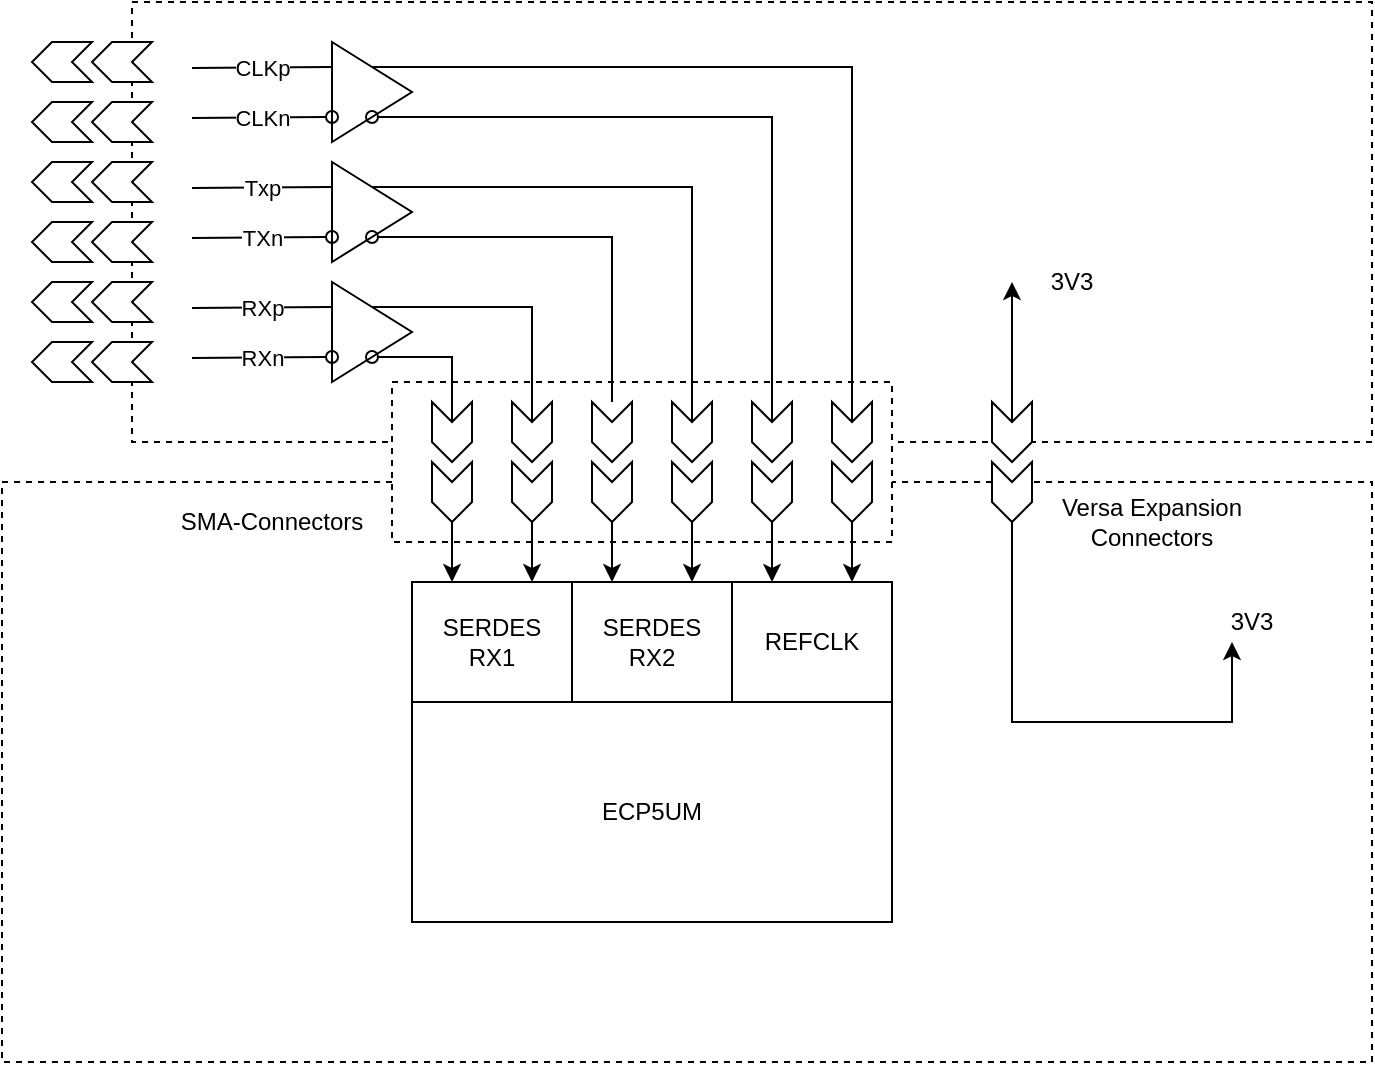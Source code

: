 <mxfile version="14.9.4" type="device"><diagram id="DjwFsWBCzWrPHn5utkL3" name="Page-1"><mxGraphModel dx="1422" dy="777" grid="1" gridSize="10" guides="1" tooltips="1" connect="1" arrows="1" fold="1" page="1" pageScale="1" pageWidth="827" pageHeight="1169" math="0" shadow="0"><root><mxCell id="0"/><mxCell id="1" parent="0"/><mxCell id="VQ8XZv8OChbXBHKcmHPp-29" value="" style="rounded=0;whiteSpace=wrap;html=1;dashed=1;" vertex="1" parent="1"><mxGeometry x="130" y="100" width="620" height="220" as="geometry"/></mxCell><mxCell id="VQ8XZv8OChbXBHKcmHPp-28" value="" style="rounded=0;whiteSpace=wrap;html=1;dashed=1;" vertex="1" parent="1"><mxGeometry x="65" y="340" width="685" height="290" as="geometry"/></mxCell><mxCell id="VQ8XZv8OChbXBHKcmHPp-4" value="" style="rounded=0;whiteSpace=wrap;html=1;dashed=1;" vertex="1" parent="1"><mxGeometry x="260" y="290" width="250" height="80" as="geometry"/></mxCell><mxCell id="KdNecBHm2nQ04Bi-_RDc-35" value="" style="triangle;whiteSpace=wrap;html=1;" parent="1" vertex="1"><mxGeometry x="230" y="240" width="40" height="50" as="geometry"/></mxCell><mxCell id="KdNecBHm2nQ04Bi-_RDc-41" value="" style="triangle;whiteSpace=wrap;html=1;" parent="1" vertex="1"><mxGeometry x="230" y="180" width="40" height="50" as="geometry"/></mxCell><mxCell id="KdNecBHm2nQ04Bi-_RDc-46" value="" style="triangle;whiteSpace=wrap;html=1;" parent="1" vertex="1"><mxGeometry x="230" y="120" width="40" height="50" as="geometry"/></mxCell><mxCell id="KdNecBHm2nQ04Bi-_RDc-1" value="ECP5UM" style="rounded=0;whiteSpace=wrap;html=1;" parent="1" vertex="1"><mxGeometry x="270" y="450" width="240" height="110" as="geometry"/></mxCell><mxCell id="KdNecBHm2nQ04Bi-_RDc-2" value="SERDES&lt;br&gt;RX1" style="rounded=0;whiteSpace=wrap;html=1;" parent="1" vertex="1"><mxGeometry x="270" y="390" width="80" height="60" as="geometry"/></mxCell><mxCell id="KdNecBHm2nQ04Bi-_RDc-3" value="SERDES&lt;br&gt;RX2" style="rounded=0;whiteSpace=wrap;html=1;" parent="1" vertex="1"><mxGeometry x="350" y="390" width="80" height="60" as="geometry"/></mxCell><mxCell id="KdNecBHm2nQ04Bi-_RDc-4" value="REFCLK" style="rounded=0;whiteSpace=wrap;html=1;" parent="1" vertex="1"><mxGeometry x="430" y="390" width="80" height="60" as="geometry"/></mxCell><mxCell id="KdNecBHm2nQ04Bi-_RDc-11" style="edgeStyle=orthogonalEdgeStyle;rounded=0;orthogonalLoop=1;jettySize=auto;html=1;entryX=0.75;entryY=0;entryDx=0;entryDy=0;" parent="1" target="KdNecBHm2nQ04Bi-_RDc-2" edge="1"><mxGeometry relative="1" as="geometry"><mxPoint x="330" y="360" as="sourcePoint"/><Array as="points"><mxPoint x="330" y="370"/><mxPoint x="330" y="370"/></Array></mxGeometry></mxCell><mxCell id="KdNecBHm2nQ04Bi-_RDc-10" style="edgeStyle=orthogonalEdgeStyle;rounded=0;orthogonalLoop=1;jettySize=auto;html=1;entryX=0.25;entryY=0;entryDx=0;entryDy=0;" parent="1" target="KdNecBHm2nQ04Bi-_RDc-2" edge="1"><mxGeometry relative="1" as="geometry"><mxPoint x="290" y="360" as="sourcePoint"/><Array as="points"><mxPoint x="290" y="360"/></Array></mxGeometry></mxCell><mxCell id="KdNecBHm2nQ04Bi-_RDc-13" style="edgeStyle=orthogonalEdgeStyle;rounded=0;orthogonalLoop=1;jettySize=auto;html=1;entryX=0.75;entryY=0;entryDx=0;entryDy=0;" parent="1" target="KdNecBHm2nQ04Bi-_RDc-3" edge="1"><mxGeometry relative="1" as="geometry"><mxPoint x="410" y="360" as="sourcePoint"/><Array as="points"><mxPoint x="410" y="380"/><mxPoint x="410" y="380"/></Array></mxGeometry></mxCell><mxCell id="KdNecBHm2nQ04Bi-_RDc-12" style="edgeStyle=orthogonalEdgeStyle;rounded=0;orthogonalLoop=1;jettySize=auto;html=1;entryX=0.25;entryY=0;entryDx=0;entryDy=0;" parent="1" target="KdNecBHm2nQ04Bi-_RDc-3" edge="1"><mxGeometry relative="1" as="geometry"><mxPoint x="370" y="360" as="sourcePoint"/><Array as="points"><mxPoint x="370" y="380"/><mxPoint x="370" y="380"/></Array></mxGeometry></mxCell><mxCell id="KdNecBHm2nQ04Bi-_RDc-17" style="edgeStyle=orthogonalEdgeStyle;rounded=0;orthogonalLoop=1;jettySize=auto;html=1;entryX=0.75;entryY=0;entryDx=0;entryDy=0;" parent="1" target="KdNecBHm2nQ04Bi-_RDc-4" edge="1"><mxGeometry relative="1" as="geometry"><mxPoint x="490" y="360" as="sourcePoint"/><Array as="points"><mxPoint x="490" y="380"/><mxPoint x="490" y="380"/></Array></mxGeometry></mxCell><mxCell id="KdNecBHm2nQ04Bi-_RDc-16" style="edgeStyle=orthogonalEdgeStyle;rounded=0;orthogonalLoop=1;jettySize=auto;html=1;entryX=0.25;entryY=0;entryDx=0;entryDy=0;" parent="1" target="KdNecBHm2nQ04Bi-_RDc-4" edge="1"><mxGeometry relative="1" as="geometry"><mxPoint x="450" y="360" as="sourcePoint"/><Array as="points"><mxPoint x="450" y="370"/><mxPoint x="450" y="370"/></Array></mxGeometry></mxCell><mxCell id="KdNecBHm2nQ04Bi-_RDc-22" value="" style="html=1;shadow=0;dashed=0;align=center;verticalAlign=middle;shape=mxgraph.arrows2.arrow;dy=0;dx=10;notch=10;direction=south;" parent="1" vertex="1"><mxGeometry x="280" y="330" width="20" height="30" as="geometry"/></mxCell><mxCell id="KdNecBHm2nQ04Bi-_RDc-24" value="" style="html=1;shadow=0;dashed=0;align=center;verticalAlign=middle;shape=mxgraph.arrows2.arrow;dy=0;dx=10;notch=10;direction=south;" parent="1" vertex="1"><mxGeometry x="320" y="330" width="20" height="30" as="geometry"/></mxCell><mxCell id="KdNecBHm2nQ04Bi-_RDc-25" value="" style="html=1;shadow=0;dashed=0;align=center;verticalAlign=middle;shape=mxgraph.arrows2.arrow;dy=0;dx=10;notch=10;direction=south;" parent="1" vertex="1"><mxGeometry x="400" y="330" width="20" height="30" as="geometry"/></mxCell><mxCell id="KdNecBHm2nQ04Bi-_RDc-26" value="" style="html=1;shadow=0;dashed=0;align=center;verticalAlign=middle;shape=mxgraph.arrows2.arrow;dy=0;dx=10;notch=10;direction=south;" parent="1" vertex="1"><mxGeometry x="360" y="330" width="20" height="30" as="geometry"/></mxCell><mxCell id="KdNecBHm2nQ04Bi-_RDc-27" value="" style="html=1;shadow=0;dashed=0;align=center;verticalAlign=middle;shape=mxgraph.arrows2.arrow;dy=0;dx=10;notch=10;direction=south;" parent="1" vertex="1"><mxGeometry x="480" y="330" width="20" height="30" as="geometry"/></mxCell><mxCell id="KdNecBHm2nQ04Bi-_RDc-28" value="" style="html=1;shadow=0;dashed=0;align=center;verticalAlign=middle;shape=mxgraph.arrows2.arrow;dy=0;dx=10;notch=10;direction=south;" parent="1" vertex="1"><mxGeometry x="440" y="330" width="20" height="30" as="geometry"/></mxCell><mxCell id="KdNecBHm2nQ04Bi-_RDc-29" value="" style="html=1;shadow=0;dashed=0;align=center;verticalAlign=middle;shape=mxgraph.arrows2.arrow;dy=0;dx=10;notch=10;direction=south;" parent="1" vertex="1"><mxGeometry x="280" y="300" width="20" height="30" as="geometry"/></mxCell><mxCell id="KdNecBHm2nQ04Bi-_RDc-30" value="" style="html=1;shadow=0;dashed=0;align=center;verticalAlign=middle;shape=mxgraph.arrows2.arrow;dy=0;dx=10;notch=10;direction=south;" parent="1" vertex="1"><mxGeometry x="320" y="300" width="20" height="30" as="geometry"/></mxCell><mxCell id="KdNecBHm2nQ04Bi-_RDc-31" value="" style="html=1;shadow=0;dashed=0;align=center;verticalAlign=middle;shape=mxgraph.arrows2.arrow;dy=0;dx=10;notch=10;direction=south;" parent="1" vertex="1"><mxGeometry x="400" y="300" width="20" height="30" as="geometry"/></mxCell><mxCell id="KdNecBHm2nQ04Bi-_RDc-32" value="" style="html=1;shadow=0;dashed=0;align=center;verticalAlign=middle;shape=mxgraph.arrows2.arrow;dy=0;dx=10;notch=10;direction=south;" parent="1" vertex="1"><mxGeometry x="360" y="300" width="20" height="30" as="geometry"/></mxCell><mxCell id="KdNecBHm2nQ04Bi-_RDc-33" value="" style="html=1;shadow=0;dashed=0;align=center;verticalAlign=middle;shape=mxgraph.arrows2.arrow;dy=0;dx=10;notch=10;direction=south;" parent="1" vertex="1"><mxGeometry x="480" y="300" width="20" height="30" as="geometry"/></mxCell><mxCell id="KdNecBHm2nQ04Bi-_RDc-34" value="" style="html=1;shadow=0;dashed=0;align=center;verticalAlign=middle;shape=mxgraph.arrows2.arrow;dy=0;dx=10;notch=10;direction=south;" parent="1" vertex="1"><mxGeometry x="440" y="300" width="20" height="30" as="geometry"/></mxCell><mxCell id="KdNecBHm2nQ04Bi-_RDc-39" style="edgeStyle=orthogonalEdgeStyle;rounded=0;orthogonalLoop=1;jettySize=auto;html=1;exitX=0.5;exitY=0;exitDx=0;exitDy=0;entryX=0;entryY=0.5;entryDx=10;entryDy=0;entryPerimeter=0;endArrow=none;endFill=0;" parent="1" source="KdNecBHm2nQ04Bi-_RDc-35" target="KdNecBHm2nQ04Bi-_RDc-30" edge="1"><mxGeometry relative="1" as="geometry"/></mxCell><mxCell id="KdNecBHm2nQ04Bi-_RDc-40" style="edgeStyle=orthogonalEdgeStyle;rounded=0;orthogonalLoop=1;jettySize=auto;html=1;exitX=0.5;exitY=1;exitDx=0;exitDy=0;entryX=0;entryY=0.5;entryDx=10;entryDy=0;entryPerimeter=0;endArrow=none;endFill=0;startArrow=oval;startFill=0;" parent="1" source="KdNecBHm2nQ04Bi-_RDc-35" target="KdNecBHm2nQ04Bi-_RDc-29" edge="1"><mxGeometry relative="1" as="geometry"/></mxCell><mxCell id="KdNecBHm2nQ04Bi-_RDc-36" value="RXp" style="endArrow=none;html=1;entryX=0;entryY=0.25;entryDx=0;entryDy=0;" parent="1" target="KdNecBHm2nQ04Bi-_RDc-35" edge="1"><mxGeometry width="50" height="50" relative="1" as="geometry"><mxPoint x="160" y="253" as="sourcePoint"/><mxPoint x="200" y="220" as="targetPoint"/></mxGeometry></mxCell><mxCell id="KdNecBHm2nQ04Bi-_RDc-37" value="RXn" style="endArrow=oval;html=1;entryX=0;entryY=0.75;entryDx=0;entryDy=0;endFill=0;" parent="1" target="KdNecBHm2nQ04Bi-_RDc-35" edge="1"><mxGeometry width="50" height="50" relative="1" as="geometry"><mxPoint x="160" y="278" as="sourcePoint"/><mxPoint x="220" y="290" as="targetPoint"/></mxGeometry></mxCell><mxCell id="KdNecBHm2nQ04Bi-_RDc-44" style="edgeStyle=orthogonalEdgeStyle;rounded=0;orthogonalLoop=1;jettySize=auto;html=1;exitX=0.5;exitY=1;exitDx=0;exitDy=0;endArrow=none;endFill=0;startArrow=oval;startFill=0;" parent="1" source="KdNecBHm2nQ04Bi-_RDc-41" target="KdNecBHm2nQ04Bi-_RDc-32" edge="1"><mxGeometry relative="1" as="geometry"/></mxCell><mxCell id="KdNecBHm2nQ04Bi-_RDc-45" style="edgeStyle=orthogonalEdgeStyle;rounded=0;orthogonalLoop=1;jettySize=auto;html=1;exitX=0.5;exitY=0;exitDx=0;exitDy=0;entryX=0;entryY=0.5;entryDx=10;entryDy=0;entryPerimeter=0;endArrow=none;endFill=0;" parent="1" source="KdNecBHm2nQ04Bi-_RDc-41" target="KdNecBHm2nQ04Bi-_RDc-31" edge="1"><mxGeometry relative="1" as="geometry"/></mxCell><mxCell id="KdNecBHm2nQ04Bi-_RDc-42" value="Txp" style="endArrow=none;html=1;entryX=0;entryY=0.25;entryDx=0;entryDy=0;" parent="1" target="KdNecBHm2nQ04Bi-_RDc-41" edge="1"><mxGeometry width="50" height="50" relative="1" as="geometry"><mxPoint x="160" y="193" as="sourcePoint"/><mxPoint x="210" y="190.0" as="targetPoint"/></mxGeometry></mxCell><mxCell id="KdNecBHm2nQ04Bi-_RDc-43" value="TXn" style="endArrow=oval;html=1;entryX=0;entryY=0.75;entryDx=0;entryDy=0;endFill=0;" parent="1" target="KdNecBHm2nQ04Bi-_RDc-41" edge="1"><mxGeometry width="50" height="50" relative="1" as="geometry"><mxPoint x="160" y="218" as="sourcePoint"/><mxPoint x="210" y="214.71" as="targetPoint"/></mxGeometry></mxCell><mxCell id="KdNecBHm2nQ04Bi-_RDc-49" style="edgeStyle=orthogonalEdgeStyle;rounded=0;orthogonalLoop=1;jettySize=auto;html=1;exitX=0.5;exitY=0;exitDx=0;exitDy=0;entryX=0;entryY=0.5;entryDx=10;entryDy=0;entryPerimeter=0;endArrow=none;endFill=0;" parent="1" source="KdNecBHm2nQ04Bi-_RDc-46" target="KdNecBHm2nQ04Bi-_RDc-33" edge="1"><mxGeometry relative="1" as="geometry"/></mxCell><mxCell id="KdNecBHm2nQ04Bi-_RDc-50" style="edgeStyle=orthogonalEdgeStyle;rounded=0;orthogonalLoop=1;jettySize=auto;html=1;exitX=0.5;exitY=1;exitDx=0;exitDy=0;entryX=0;entryY=0.5;entryDx=10;entryDy=0;entryPerimeter=0;endArrow=none;endFill=0;startArrow=oval;startFill=0;" parent="1" source="KdNecBHm2nQ04Bi-_RDc-46" target="KdNecBHm2nQ04Bi-_RDc-34" edge="1"><mxGeometry relative="1" as="geometry"/></mxCell><mxCell id="KdNecBHm2nQ04Bi-_RDc-47" value="CLKp" style="endArrow=none;html=1;entryX=0;entryY=0.25;entryDx=0;entryDy=0;" parent="1" target="KdNecBHm2nQ04Bi-_RDc-46" edge="1"><mxGeometry width="50" height="50" relative="1" as="geometry"><mxPoint x="160" y="133" as="sourcePoint"/><mxPoint x="210" y="134.71" as="targetPoint"/></mxGeometry></mxCell><mxCell id="KdNecBHm2nQ04Bi-_RDc-48" value="CLKn" style="endArrow=oval;html=1;entryX=0;entryY=0.75;entryDx=0;entryDy=0;endFill=0;" parent="1" target="KdNecBHm2nQ04Bi-_RDc-46" edge="1"><mxGeometry width="50" height="50" relative="1" as="geometry"><mxPoint x="160" y="158" as="sourcePoint"/><mxPoint x="220" y="154.71" as="targetPoint"/></mxGeometry></mxCell><mxCell id="VQ8XZv8OChbXBHKcmHPp-2" value="SMA-Connectors" style="text;html=1;strokeColor=none;fillColor=none;align=center;verticalAlign=middle;whiteSpace=wrap;rounded=0;" vertex="1" parent="1"><mxGeometry x="140" y="350" width="120" height="20" as="geometry"/></mxCell><mxCell id="VQ8XZv8OChbXBHKcmHPp-11" style="edgeStyle=orthogonalEdgeStyle;rounded=0;orthogonalLoop=1;jettySize=auto;html=1;exitX=1;exitY=0.5;exitDx=0;exitDy=0;exitPerimeter=0;" edge="1" parent="1" source="VQ8XZv8OChbXBHKcmHPp-7"><mxGeometry relative="1" as="geometry"><mxPoint x="680" y="420" as="targetPoint"/><Array as="points"><mxPoint x="570" y="460"/><mxPoint x="680" y="460"/></Array></mxGeometry></mxCell><mxCell id="VQ8XZv8OChbXBHKcmHPp-7" value="" style="html=1;shadow=0;dashed=0;align=center;verticalAlign=middle;shape=mxgraph.arrows2.arrow;dy=0;dx=10;notch=10;direction=south;" vertex="1" parent="1"><mxGeometry x="560" y="330" width="20" height="30" as="geometry"/></mxCell><mxCell id="VQ8XZv8OChbXBHKcmHPp-13" style="edgeStyle=orthogonalEdgeStyle;rounded=0;orthogonalLoop=1;jettySize=auto;html=1;exitX=0;exitY=0.5;exitDx=10;exitDy=0;exitPerimeter=0;" edge="1" parent="1" source="VQ8XZv8OChbXBHKcmHPp-8"><mxGeometry relative="1" as="geometry"><mxPoint x="570" y="240" as="targetPoint"/></mxGeometry></mxCell><mxCell id="VQ8XZv8OChbXBHKcmHPp-8" value="" style="html=1;shadow=0;dashed=0;align=center;verticalAlign=middle;shape=mxgraph.arrows2.arrow;dy=0;dx=10;notch=10;direction=south;" vertex="1" parent="1"><mxGeometry x="560" y="300" width="20" height="30" as="geometry"/></mxCell><mxCell id="VQ8XZv8OChbXBHKcmHPp-10" value="Versa Expansion&lt;br&gt;Connectors" style="text;html=1;strokeColor=none;fillColor=none;align=center;verticalAlign=middle;whiteSpace=wrap;rounded=0;" vertex="1" parent="1"><mxGeometry x="580" y="350" width="120" height="20" as="geometry"/></mxCell><mxCell id="VQ8XZv8OChbXBHKcmHPp-12" value="3V3" style="text;html=1;strokeColor=none;fillColor=none;align=center;verticalAlign=middle;whiteSpace=wrap;rounded=0;" vertex="1" parent="1"><mxGeometry x="670" y="400" width="40" height="20" as="geometry"/></mxCell><mxCell id="VQ8XZv8OChbXBHKcmHPp-15" value="3V3" style="text;html=1;strokeColor=none;fillColor=none;align=center;verticalAlign=middle;whiteSpace=wrap;rounded=0;" vertex="1" parent="1"><mxGeometry x="580" y="230" width="40" height="20" as="geometry"/></mxCell><mxCell id="VQ8XZv8OChbXBHKcmHPp-16" value="" style="html=1;shadow=0;dashed=0;align=center;verticalAlign=middle;shape=mxgraph.arrows2.arrow;dy=0;dx=10;notch=10;direction=west;" vertex="1" parent="1"><mxGeometry x="110" y="120" width="30" height="20" as="geometry"/></mxCell><mxCell id="VQ8XZv8OChbXBHKcmHPp-17" value="" style="html=1;shadow=0;dashed=0;align=center;verticalAlign=middle;shape=mxgraph.arrows2.arrow;dy=0;dx=10;notch=10;direction=west;" vertex="1" parent="1"><mxGeometry x="80" y="120" width="30" height="20" as="geometry"/></mxCell><mxCell id="VQ8XZv8OChbXBHKcmHPp-18" value="" style="html=1;shadow=0;dashed=0;align=center;verticalAlign=middle;shape=mxgraph.arrows2.arrow;dy=0;dx=10;notch=10;direction=west;" vertex="1" parent="1"><mxGeometry x="110" y="150" width="30" height="20" as="geometry"/></mxCell><mxCell id="VQ8XZv8OChbXBHKcmHPp-19" value="" style="html=1;shadow=0;dashed=0;align=center;verticalAlign=middle;shape=mxgraph.arrows2.arrow;dy=0;dx=10;notch=10;direction=west;" vertex="1" parent="1"><mxGeometry x="80" y="150" width="30" height="20" as="geometry"/></mxCell><mxCell id="VQ8XZv8OChbXBHKcmHPp-20" value="" style="html=1;shadow=0;dashed=0;align=center;verticalAlign=middle;shape=mxgraph.arrows2.arrow;dy=0;dx=10;notch=10;direction=west;" vertex="1" parent="1"><mxGeometry x="110" y="180" width="30" height="20" as="geometry"/></mxCell><mxCell id="VQ8XZv8OChbXBHKcmHPp-21" value="" style="html=1;shadow=0;dashed=0;align=center;verticalAlign=middle;shape=mxgraph.arrows2.arrow;dy=0;dx=10;notch=10;direction=west;" vertex="1" parent="1"><mxGeometry x="80" y="180" width="30" height="20" as="geometry"/></mxCell><mxCell id="VQ8XZv8OChbXBHKcmHPp-22" value="" style="html=1;shadow=0;dashed=0;align=center;verticalAlign=middle;shape=mxgraph.arrows2.arrow;dy=0;dx=10;notch=10;direction=west;" vertex="1" parent="1"><mxGeometry x="110" y="210" width="30" height="20" as="geometry"/></mxCell><mxCell id="VQ8XZv8OChbXBHKcmHPp-23" value="" style="html=1;shadow=0;dashed=0;align=center;verticalAlign=middle;shape=mxgraph.arrows2.arrow;dy=0;dx=10;notch=10;direction=west;" vertex="1" parent="1"><mxGeometry x="80" y="210" width="30" height="20" as="geometry"/></mxCell><mxCell id="VQ8XZv8OChbXBHKcmHPp-24" value="" style="html=1;shadow=0;dashed=0;align=center;verticalAlign=middle;shape=mxgraph.arrows2.arrow;dy=0;dx=10;notch=10;direction=west;" vertex="1" parent="1"><mxGeometry x="110" y="240" width="30" height="20" as="geometry"/></mxCell><mxCell id="VQ8XZv8OChbXBHKcmHPp-25" value="" style="html=1;shadow=0;dashed=0;align=center;verticalAlign=middle;shape=mxgraph.arrows2.arrow;dy=0;dx=10;notch=10;direction=west;" vertex="1" parent="1"><mxGeometry x="80" y="240" width="30" height="20" as="geometry"/></mxCell><mxCell id="VQ8XZv8OChbXBHKcmHPp-26" value="" style="html=1;shadow=0;dashed=0;align=center;verticalAlign=middle;shape=mxgraph.arrows2.arrow;dy=0;dx=10;notch=10;direction=west;" vertex="1" parent="1"><mxGeometry x="110" y="270" width="30" height="20" as="geometry"/></mxCell><mxCell id="VQ8XZv8OChbXBHKcmHPp-27" value="" style="html=1;shadow=0;dashed=0;align=center;verticalAlign=middle;shape=mxgraph.arrows2.arrow;dy=0;dx=10;notch=10;direction=west;" vertex="1" parent="1"><mxGeometry x="80" y="270" width="30" height="20" as="geometry"/></mxCell></root></mxGraphModel></diagram></mxfile>